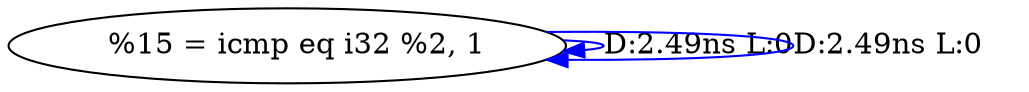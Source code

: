digraph {
Node0x3744c80[label="  %15 = icmp eq i32 %2, 1"];
Node0x3744c80 -> Node0x3744c80[label="D:2.49ns L:0",color=blue];
Node0x3744c80 -> Node0x3744c80[label="D:2.49ns L:0",color=blue];
}
